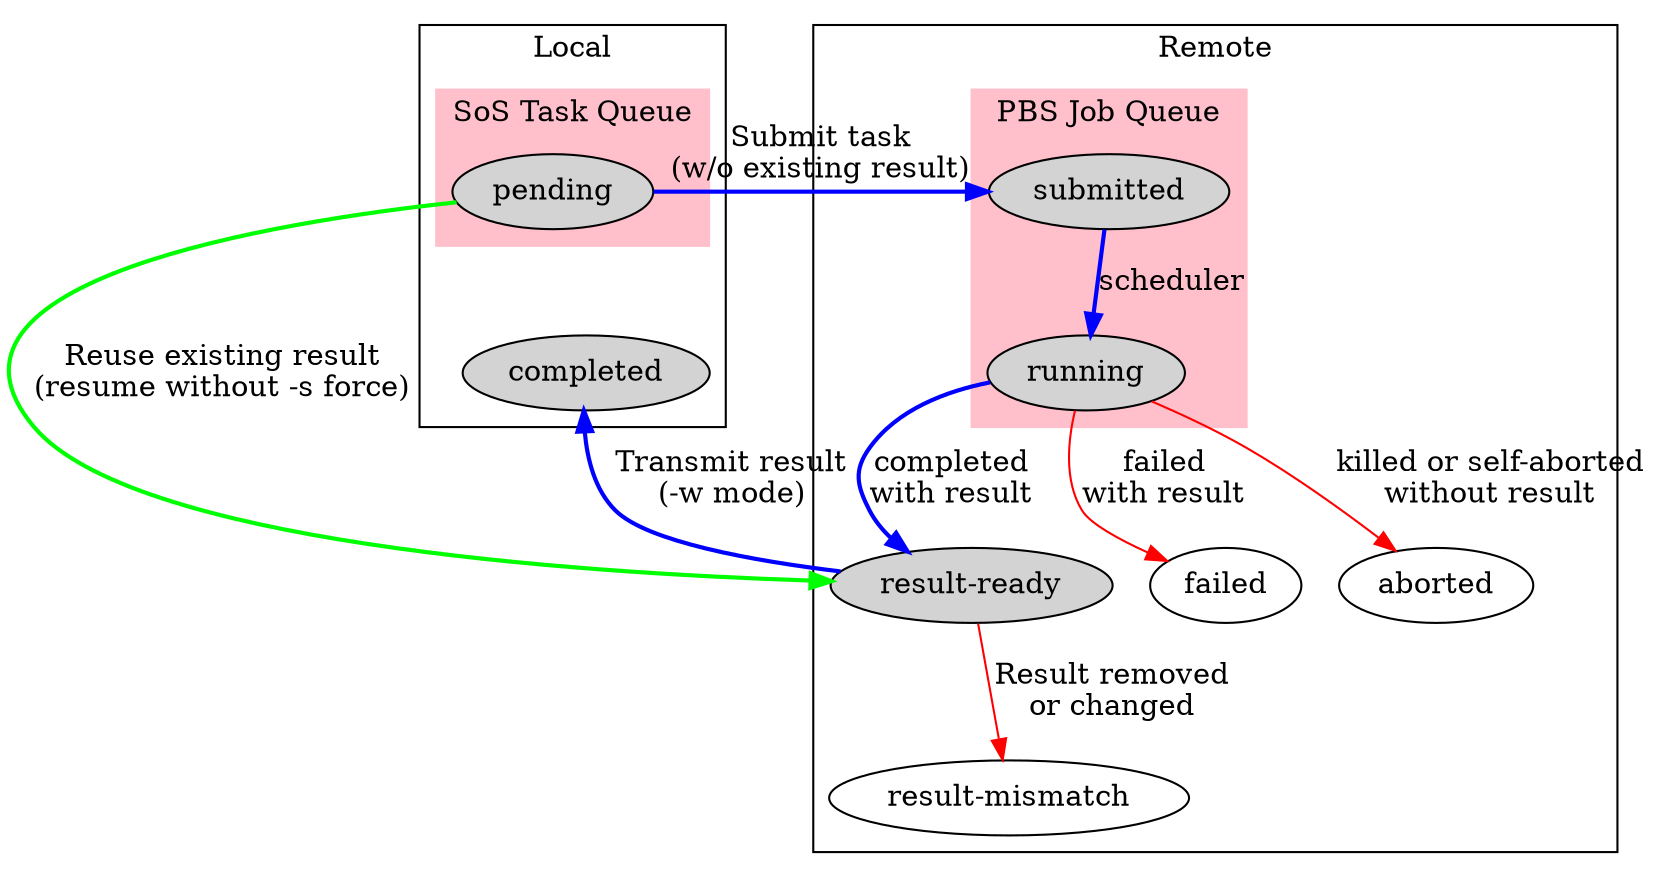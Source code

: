 digraph task_status {
	/* source nodes */
    subgraph cluster_0 {
        label="Local";


        subgraph cluster_1 {
            style=filled;
            color=pink;
            label="SoS Task Queue";
            rankdir=TB;

            pending_task [label="pending", style=filled];
        }

        completed_task [label="completed", style=filled];

    }
    subgraph cluster_2 {
        label="Remote";

        subgraph cluster_2 {
            style=filled;
            color=pink;
            label="PBS Job Queue";

            submitted_task [label="submitted", style=filled];
            running_task [ label="running", style=filled];

            submitted_task -> running_task [label="scheduler", style=bold, color=blue];
        }

        result_ready_task [label="result-ready", style=filled];
        result_mismatch [label="result-mismatch"];
        failed_task [label="failed"];
        aborted_task [label="aborted"];
        running_task -> result_ready_task [label="completed\nwith result", style=bold, color=blue];
        running_task -> aborted_task [label="killed or self-aborted\nwithout result", color=red];
        running_task -> failed_task [label="failed\nwith result", color=red];
        result_ready_task -> result_mismatch [label="Result removed\nor changed", color=red];
    }
    pending_task -> result_ready_task [label="Reuse existing result\n(resume without -s force)", style=bold, color=green];
    pending_task -> submitted_task [label="Submit task\n(w/o existing result)", style=bold, color=blue];
    result_ready_task -> completed_task [label="Transmit result\n(-w mode)", style=bold, color=blue];
    pending_task -> completed_task [style=invis];
    pending_task -> running_task [style=invis];
}

